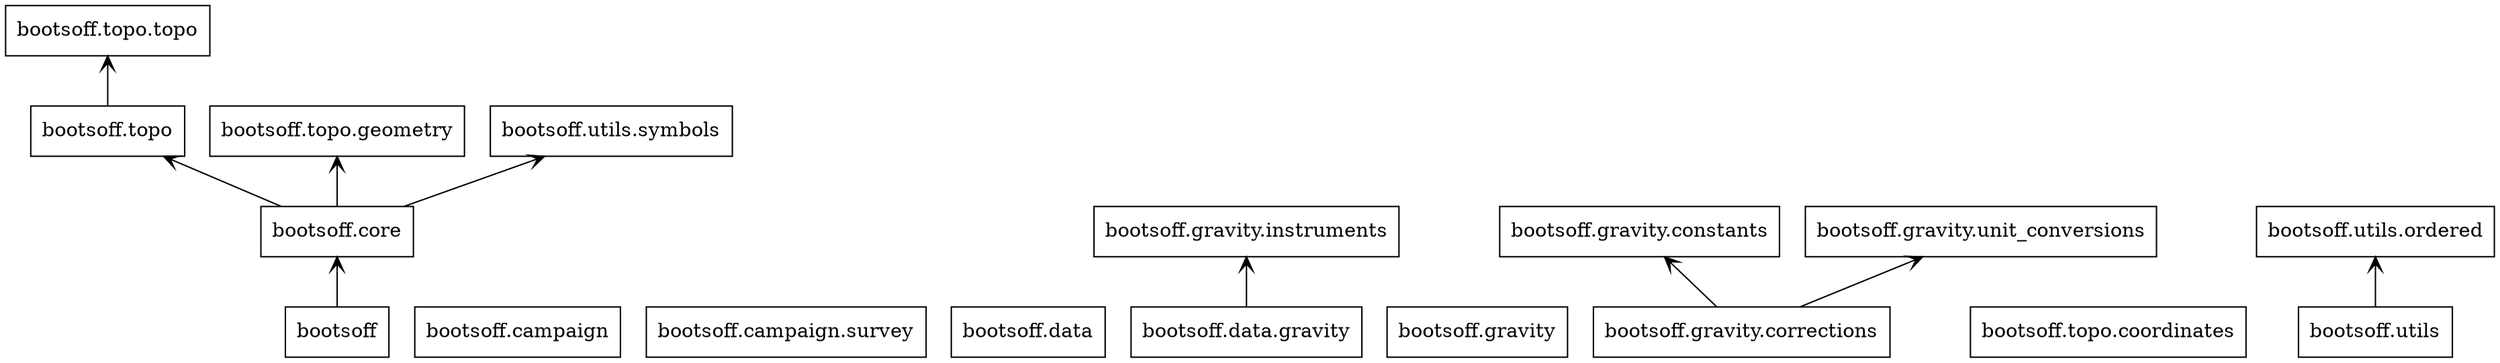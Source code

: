 digraph "packages_uml_bootsoff" {
charset="utf-8"
rankdir=BT
"0" [label="bootsoff", shape="box"];
"1" [label="bootsoff.campaign", shape="box"];
"2" [label="bootsoff.campaign.survey", shape="box"];
"3" [label="bootsoff.core", shape="box"];
"4" [label="bootsoff.data", shape="box"];
"5" [label="bootsoff.data.gravity", shape="box"];
"6" [label="bootsoff.gravity", shape="box"];
"7" [label="bootsoff.gravity.constants", shape="box"];
"8" [label="bootsoff.gravity.corrections", shape="box"];
"9" [label="bootsoff.gravity.instruments", shape="box"];
"10" [label="bootsoff.gravity.unit_conversions", shape="box"];
"11" [label="bootsoff.topo", shape="box"];
"12" [label="bootsoff.topo.coordinates", shape="box"];
"13" [label="bootsoff.topo.geometry", shape="box"];
"14" [label="bootsoff.topo.topo", shape="box"];
"15" [label="bootsoff.utils", shape="box"];
"16" [label="bootsoff.utils.ordered", shape="box"];
"17" [label="bootsoff.utils.symbols", shape="box"];
"0" -> "3" [arrowhead="open", arrowtail="none"];
"3" -> "11" [arrowhead="open", arrowtail="none"];
"3" -> "13" [arrowhead="open", arrowtail="none"];
"3" -> "17" [arrowhead="open", arrowtail="none"];
"5" -> "9" [arrowhead="open", arrowtail="none"];
"8" -> "7" [arrowhead="open", arrowtail="none"];
"8" -> "10" [arrowhead="open", arrowtail="none"];
"11" -> "14" [arrowhead="open", arrowtail="none"];
"15" -> "16" [arrowhead="open", arrowtail="none"];
}
